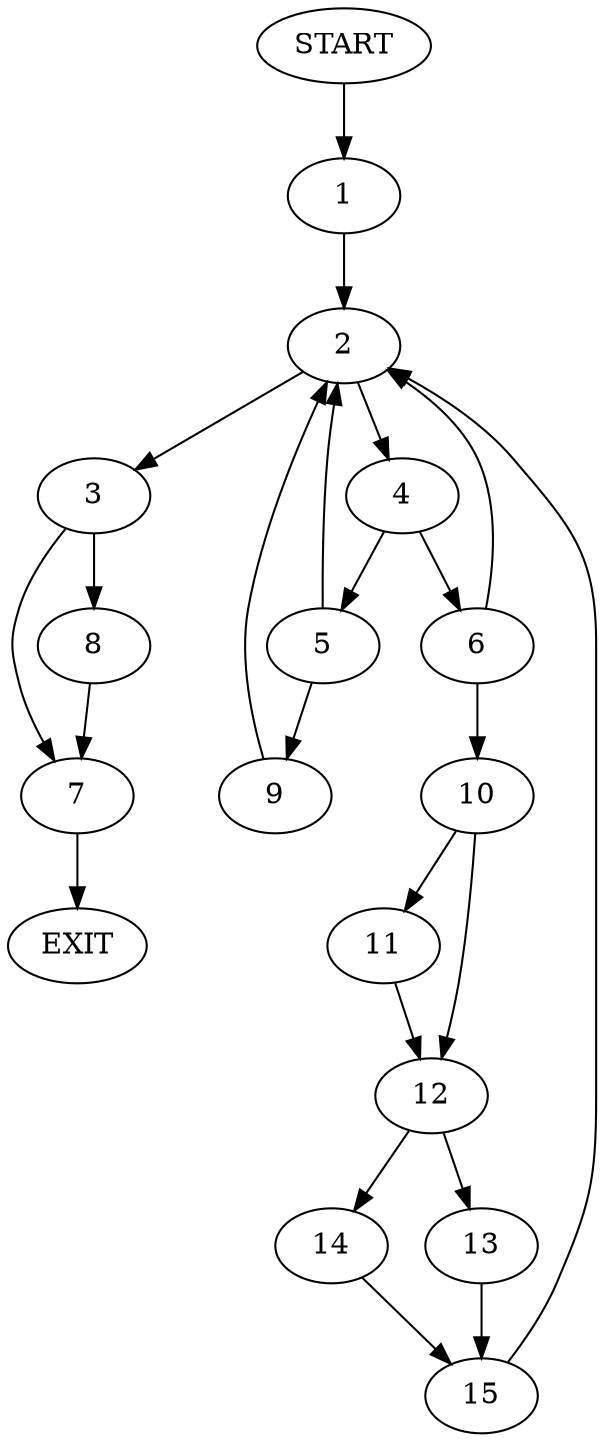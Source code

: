 digraph {
0 [label="START"]
16 [label="EXIT"]
0 -> 1
1 -> 2
2 -> 3
2 -> 4
4 -> 5
4 -> 6
3 -> 7
3 -> 8
5 -> 2
5 -> 9
6 -> 2
6 -> 10
9 -> 2
10 -> 11
10 -> 12
12 -> 13
12 -> 14
11 -> 12
14 -> 15
13 -> 15
15 -> 2
7 -> 16
8 -> 7
}
